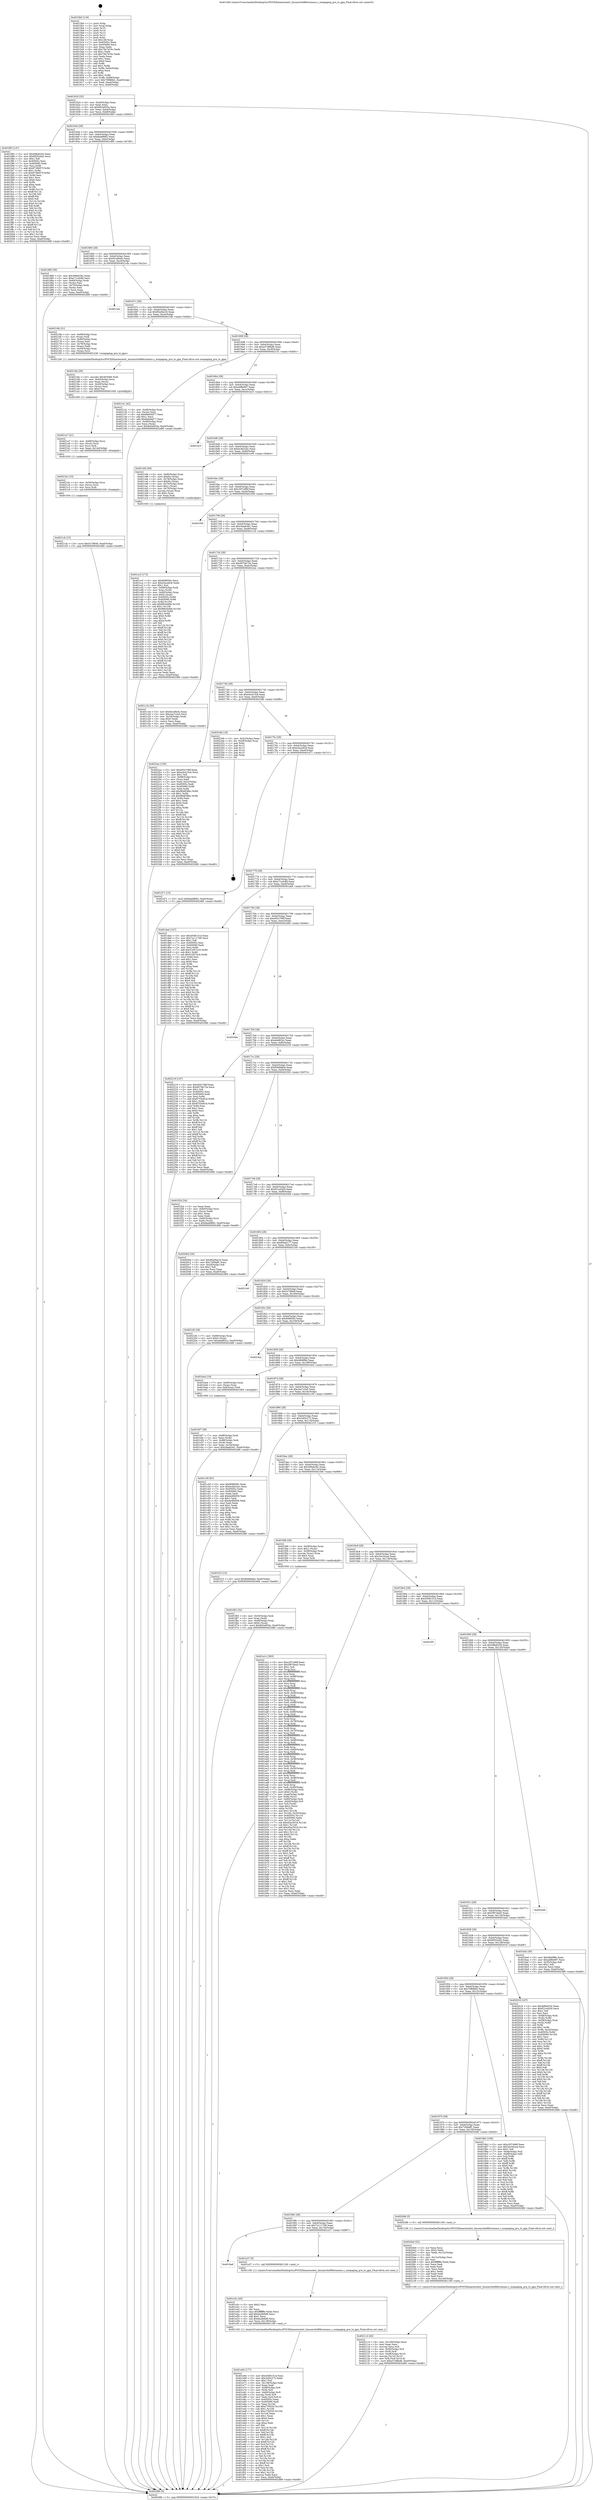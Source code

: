 digraph "0x4015b0" {
  label = "0x4015b0 (/mnt/c/Users/mathe/Desktop/tcc/POCII/binaries/extr_linuxarchx86kvmmmu.c_nonpaging_gva_to_gpa_Final-ollvm.out::main(0))"
  labelloc = "t"
  node[shape=record]

  Entry [label="",width=0.3,height=0.3,shape=circle,fillcolor=black,style=filled]
  "0x401624" [label="{
     0x401624 [32]\l
     | [instrs]\l
     &nbsp;&nbsp;0x401624 \<+6\>: mov -0xa0(%rbp),%eax\l
     &nbsp;&nbsp;0x40162a \<+2\>: mov %eax,%ecx\l
     &nbsp;&nbsp;0x40162c \<+6\>: sub $0x842e003a,%ecx\l
     &nbsp;&nbsp;0x401632 \<+6\>: mov %eax,-0xb4(%rbp)\l
     &nbsp;&nbsp;0x401638 \<+6\>: mov %ecx,-0xb8(%rbp)\l
     &nbsp;&nbsp;0x40163e \<+6\>: je 0000000000401f83 \<main+0x9d3\>\l
  }"]
  "0x401f83" [label="{
     0x401f83 [147]\l
     | [instrs]\l
     &nbsp;&nbsp;0x401f83 \<+5\>: mov $0x48fa6254,%eax\l
     &nbsp;&nbsp;0x401f88 \<+5\>: mov $0x6f202d42,%ecx\l
     &nbsp;&nbsp;0x401f8d \<+2\>: mov $0x1,%dl\l
     &nbsp;&nbsp;0x401f8f \<+7\>: mov 0x40505c,%esi\l
     &nbsp;&nbsp;0x401f96 \<+7\>: mov 0x405060,%edi\l
     &nbsp;&nbsp;0x401f9d \<+3\>: mov %esi,%r8d\l
     &nbsp;&nbsp;0x401fa0 \<+7\>: add $0x8738d57f,%r8d\l
     &nbsp;&nbsp;0x401fa7 \<+4\>: sub $0x1,%r8d\l
     &nbsp;&nbsp;0x401fab \<+7\>: sub $0x8738d57f,%r8d\l
     &nbsp;&nbsp;0x401fb2 \<+4\>: imul %r8d,%esi\l
     &nbsp;&nbsp;0x401fb6 \<+3\>: and $0x1,%esi\l
     &nbsp;&nbsp;0x401fb9 \<+3\>: cmp $0x0,%esi\l
     &nbsp;&nbsp;0x401fbc \<+4\>: sete %r9b\l
     &nbsp;&nbsp;0x401fc0 \<+3\>: cmp $0xa,%edi\l
     &nbsp;&nbsp;0x401fc3 \<+4\>: setl %r10b\l
     &nbsp;&nbsp;0x401fc7 \<+3\>: mov %r9b,%r11b\l
     &nbsp;&nbsp;0x401fca \<+4\>: xor $0xff,%r11b\l
     &nbsp;&nbsp;0x401fce \<+3\>: mov %r10b,%bl\l
     &nbsp;&nbsp;0x401fd1 \<+3\>: xor $0xff,%bl\l
     &nbsp;&nbsp;0x401fd4 \<+3\>: xor $0x0,%dl\l
     &nbsp;&nbsp;0x401fd7 \<+3\>: mov %r11b,%r14b\l
     &nbsp;&nbsp;0x401fda \<+4\>: and $0x0,%r14b\l
     &nbsp;&nbsp;0x401fde \<+3\>: and %dl,%r9b\l
     &nbsp;&nbsp;0x401fe1 \<+3\>: mov %bl,%r15b\l
     &nbsp;&nbsp;0x401fe4 \<+4\>: and $0x0,%r15b\l
     &nbsp;&nbsp;0x401fe8 \<+3\>: and %dl,%r10b\l
     &nbsp;&nbsp;0x401feb \<+3\>: or %r9b,%r14b\l
     &nbsp;&nbsp;0x401fee \<+3\>: or %r10b,%r15b\l
     &nbsp;&nbsp;0x401ff1 \<+3\>: xor %r15b,%r14b\l
     &nbsp;&nbsp;0x401ff4 \<+3\>: or %bl,%r11b\l
     &nbsp;&nbsp;0x401ff7 \<+4\>: xor $0xff,%r11b\l
     &nbsp;&nbsp;0x401ffb \<+3\>: or $0x0,%dl\l
     &nbsp;&nbsp;0x401ffe \<+3\>: and %dl,%r11b\l
     &nbsp;&nbsp;0x402001 \<+3\>: or %r11b,%r14b\l
     &nbsp;&nbsp;0x402004 \<+4\>: test $0x1,%r14b\l
     &nbsp;&nbsp;0x402008 \<+3\>: cmovne %ecx,%eax\l
     &nbsp;&nbsp;0x40200b \<+6\>: mov %eax,-0xa0(%rbp)\l
     &nbsp;&nbsp;0x402011 \<+5\>: jmp 0000000000402486 \<main+0xed6\>\l
  }"]
  "0x401644" [label="{
     0x401644 [28]\l
     | [instrs]\l
     &nbsp;&nbsp;0x401644 \<+5\>: jmp 0000000000401649 \<main+0x99\>\l
     &nbsp;&nbsp;0x401649 \<+6\>: mov -0xb4(%rbp),%eax\l
     &nbsp;&nbsp;0x40164f \<+5\>: sub $0x8aa6f682,%eax\l
     &nbsp;&nbsp;0x401654 \<+6\>: mov %eax,-0xbc(%rbp)\l
     &nbsp;&nbsp;0x40165a \<+6\>: je 0000000000401d80 \<main+0x7d0\>\l
  }"]
  Exit [label="",width=0.3,height=0.3,shape=circle,fillcolor=black,style=filled,peripheries=2]
  "0x401d80" [label="{
     0x401d80 [36]\l
     | [instrs]\l
     &nbsp;&nbsp;0x401d80 \<+5\>: mov $0x366eb26c,%eax\l
     &nbsp;&nbsp;0x401d85 \<+5\>: mov $0xe71cdc89,%ecx\l
     &nbsp;&nbsp;0x401d8a \<+4\>: mov -0x60(%rbp),%rdx\l
     &nbsp;&nbsp;0x401d8e \<+2\>: mov (%rdx),%esi\l
     &nbsp;&nbsp;0x401d90 \<+4\>: mov -0x70(%rbp),%rdx\l
     &nbsp;&nbsp;0x401d94 \<+2\>: cmp (%rdx),%esi\l
     &nbsp;&nbsp;0x401d96 \<+3\>: cmovl %ecx,%eax\l
     &nbsp;&nbsp;0x401d99 \<+6\>: mov %eax,-0xa0(%rbp)\l
     &nbsp;&nbsp;0x401d9f \<+5\>: jmp 0000000000402486 \<main+0xed6\>\l
  }"]
  "0x401660" [label="{
     0x401660 [28]\l
     | [instrs]\l
     &nbsp;&nbsp;0x401660 \<+5\>: jmp 0000000000401665 \<main+0xb5\>\l
     &nbsp;&nbsp;0x401665 \<+6\>: mov -0xb4(%rbp),%eax\l
     &nbsp;&nbsp;0x40166b \<+5\>: sub $0x92cd9c6c,%eax\l
     &nbsp;&nbsp;0x401670 \<+6\>: mov %eax,-0xc0(%rbp)\l
     &nbsp;&nbsp;0x401676 \<+6\>: je 00000000004021da \<main+0xc2a\>\l
  }"]
  "0x4021cb" [label="{
     0x4021cb [15]\l
     | [instrs]\l
     &nbsp;&nbsp;0x4021cb \<+10\>: movl $0x5c78848,-0xa0(%rbp)\l
     &nbsp;&nbsp;0x4021d5 \<+5\>: jmp 0000000000402486 \<main+0xed6\>\l
  }"]
  "0x4021da" [label="{
     0x4021da\l
  }", style=dashed]
  "0x40167c" [label="{
     0x40167c [28]\l
     | [instrs]\l
     &nbsp;&nbsp;0x40167c \<+5\>: jmp 0000000000401681 \<main+0xd1\>\l
     &nbsp;&nbsp;0x401681 \<+6\>: mov -0xb4(%rbp),%eax\l
     &nbsp;&nbsp;0x401687 \<+5\>: sub $0x95a5be16,%eax\l
     &nbsp;&nbsp;0x40168c \<+6\>: mov %eax,-0xc4(%rbp)\l
     &nbsp;&nbsp;0x401692 \<+6\>: je 000000000040216b \<main+0xbbb\>\l
  }"]
  "0x4021bc" [label="{
     0x4021bc [15]\l
     | [instrs]\l
     &nbsp;&nbsp;0x4021bc \<+4\>: mov -0x50(%rbp),%rcx\l
     &nbsp;&nbsp;0x4021c0 \<+3\>: mov (%rcx),%rcx\l
     &nbsp;&nbsp;0x4021c3 \<+3\>: mov %rcx,%rdi\l
     &nbsp;&nbsp;0x4021c6 \<+5\>: call 0000000000401030 \<free@plt\>\l
     | [calls]\l
     &nbsp;&nbsp;0x401030 \{1\} (unknown)\l
  }"]
  "0x40216b" [label="{
     0x40216b [31]\l
     | [instrs]\l
     &nbsp;&nbsp;0x40216b \<+4\>: mov -0x68(%rbp),%rax\l
     &nbsp;&nbsp;0x40216f \<+3\>: mov (%rax),%rdi\l
     &nbsp;&nbsp;0x402172 \<+4\>: mov -0x80(%rbp),%rax\l
     &nbsp;&nbsp;0x402176 \<+2\>: mov (%rax),%esi\l
     &nbsp;&nbsp;0x402178 \<+4\>: mov -0x78(%rbp),%rax\l
     &nbsp;&nbsp;0x40217c \<+2\>: mov (%rax),%edx\l
     &nbsp;&nbsp;0x40217e \<+4\>: mov -0x50(%rbp),%rax\l
     &nbsp;&nbsp;0x402182 \<+3\>: mov (%rax),%rcx\l
     &nbsp;&nbsp;0x402185 \<+5\>: call 0000000000401240 \<nonpaging_gva_to_gpa\>\l
     | [calls]\l
     &nbsp;&nbsp;0x401240 \{1\} (/mnt/c/Users/mathe/Desktop/tcc/POCII/binaries/extr_linuxarchx86kvmmmu.c_nonpaging_gva_to_gpa_Final-ollvm.out::nonpaging_gva_to_gpa)\l
  }"]
  "0x401698" [label="{
     0x401698 [28]\l
     | [instrs]\l
     &nbsp;&nbsp;0x401698 \<+5\>: jmp 000000000040169d \<main+0xed\>\l
     &nbsp;&nbsp;0x40169d \<+6\>: mov -0xb4(%rbp),%eax\l
     &nbsp;&nbsp;0x4016a3 \<+5\>: sub $0xa37d8bd6,%eax\l
     &nbsp;&nbsp;0x4016a8 \<+6\>: mov %eax,-0xc8(%rbp)\l
     &nbsp;&nbsp;0x4016ae \<+6\>: je 0000000000402141 \<main+0xb91\>\l
  }"]
  "0x4021a7" [label="{
     0x4021a7 [21]\l
     | [instrs]\l
     &nbsp;&nbsp;0x4021a7 \<+4\>: mov -0x68(%rbp),%rcx\l
     &nbsp;&nbsp;0x4021ab \<+3\>: mov (%rcx),%rcx\l
     &nbsp;&nbsp;0x4021ae \<+3\>: mov %rcx,%rdi\l
     &nbsp;&nbsp;0x4021b1 \<+6\>: mov %eax,-0x144(%rbp)\l
     &nbsp;&nbsp;0x4021b7 \<+5\>: call 0000000000401030 \<free@plt\>\l
     | [calls]\l
     &nbsp;&nbsp;0x401030 \{1\} (unknown)\l
  }"]
  "0x402141" [label="{
     0x402141 [42]\l
     | [instrs]\l
     &nbsp;&nbsp;0x402141 \<+4\>: mov -0x48(%rbp),%rax\l
     &nbsp;&nbsp;0x402145 \<+2\>: mov (%rax),%ecx\l
     &nbsp;&nbsp;0x402147 \<+6\>: sub $0x8eb0dd77,%ecx\l
     &nbsp;&nbsp;0x40214d \<+3\>: add $0x1,%ecx\l
     &nbsp;&nbsp;0x402150 \<+6\>: add $0x8eb0dd77,%ecx\l
     &nbsp;&nbsp;0x402156 \<+4\>: mov -0x48(%rbp),%rax\l
     &nbsp;&nbsp;0x40215a \<+2\>: mov %ecx,(%rax)\l
     &nbsp;&nbsp;0x40215c \<+10\>: movl $0x842e003a,-0xa0(%rbp)\l
     &nbsp;&nbsp;0x402166 \<+5\>: jmp 0000000000402486 \<main+0xed6\>\l
  }"]
  "0x4016b4" [label="{
     0x4016b4 [28]\l
     | [instrs]\l
     &nbsp;&nbsp;0x4016b4 \<+5\>: jmp 00000000004016b9 \<main+0x109\>\l
     &nbsp;&nbsp;0x4016b9 \<+6\>: mov -0xb4(%rbp),%eax\l
     &nbsp;&nbsp;0x4016bf \<+5\>: sub $0xa4f8e697,%eax\l
     &nbsp;&nbsp;0x4016c4 \<+6\>: mov %eax,-0xcc(%rbp)\l
     &nbsp;&nbsp;0x4016ca \<+6\>: je 0000000000401bc3 \<main+0x613\>\l
  }"]
  "0x40218a" [label="{
     0x40218a [29]\l
     | [instrs]\l
     &nbsp;&nbsp;0x40218a \<+10\>: movabs $0x4030b6,%rdi\l
     &nbsp;&nbsp;0x402194 \<+4\>: mov -0x40(%rbp),%rcx\l
     &nbsp;&nbsp;0x402198 \<+2\>: mov %eax,(%rcx)\l
     &nbsp;&nbsp;0x40219a \<+4\>: mov -0x40(%rbp),%rcx\l
     &nbsp;&nbsp;0x40219e \<+2\>: mov (%rcx),%esi\l
     &nbsp;&nbsp;0x4021a0 \<+2\>: mov $0x0,%al\l
     &nbsp;&nbsp;0x4021a2 \<+5\>: call 0000000000401040 \<printf@plt\>\l
     | [calls]\l
     &nbsp;&nbsp;0x401040 \{1\} (unknown)\l
  }"]
  "0x401bc3" [label="{
     0x401bc3\l
  }", style=dashed]
  "0x4016d0" [label="{
     0x4016d0 [28]\l
     | [instrs]\l
     &nbsp;&nbsp;0x4016d0 \<+5\>: jmp 00000000004016d5 \<main+0x125\>\l
     &nbsp;&nbsp;0x4016d5 \<+6\>: mov -0xb4(%rbp),%eax\l
     &nbsp;&nbsp;0x4016db \<+5\>: sub $0xbc4b32ec,%eax\l
     &nbsp;&nbsp;0x4016e0 \<+6\>: mov %eax,-0xd0(%rbp)\l
     &nbsp;&nbsp;0x4016e6 \<+6\>: je 0000000000401c94 \<main+0x6e4\>\l
  }"]
  "0x402114" [label="{
     0x402114 [45]\l
     | [instrs]\l
     &nbsp;&nbsp;0x402114 \<+6\>: mov -0x140(%rbp),%ecx\l
     &nbsp;&nbsp;0x40211a \<+3\>: imul %eax,%ecx\l
     &nbsp;&nbsp;0x40211d \<+3\>: movslq %ecx,%r8\l
     &nbsp;&nbsp;0x402120 \<+4\>: mov -0x50(%rbp),%r9\l
     &nbsp;&nbsp;0x402124 \<+3\>: mov (%r9),%r9\l
     &nbsp;&nbsp;0x402127 \<+4\>: mov -0x48(%rbp),%r10\l
     &nbsp;&nbsp;0x40212b \<+3\>: movslq (%r10),%r10\l
     &nbsp;&nbsp;0x40212e \<+4\>: mov %r8,(%r9,%r10,8)\l
     &nbsp;&nbsp;0x402132 \<+10\>: movl $0xa37d8bd6,-0xa0(%rbp)\l
     &nbsp;&nbsp;0x40213c \<+5\>: jmp 0000000000402486 \<main+0xed6\>\l
  }"]
  "0x401c94" [label="{
     0x401c94 [49]\l
     | [instrs]\l
     &nbsp;&nbsp;0x401c94 \<+4\>: mov -0x80(%rbp),%rax\l
     &nbsp;&nbsp;0x401c98 \<+6\>: movl $0x64,(%rax)\l
     &nbsp;&nbsp;0x401c9e \<+4\>: mov -0x78(%rbp),%rax\l
     &nbsp;&nbsp;0x401ca2 \<+6\>: movl $0x64,(%rax)\l
     &nbsp;&nbsp;0x401ca8 \<+4\>: mov -0x70(%rbp),%rax\l
     &nbsp;&nbsp;0x401cac \<+6\>: movl $0x1,(%rax)\l
     &nbsp;&nbsp;0x401cb2 \<+4\>: mov -0x70(%rbp),%rax\l
     &nbsp;&nbsp;0x401cb6 \<+3\>: movslq (%rax),%rax\l
     &nbsp;&nbsp;0x401cb9 \<+4\>: shl $0x2,%rax\l
     &nbsp;&nbsp;0x401cbd \<+3\>: mov %rax,%rdi\l
     &nbsp;&nbsp;0x401cc0 \<+5\>: call 0000000000401050 \<malloc@plt\>\l
     | [calls]\l
     &nbsp;&nbsp;0x401050 \{1\} (unknown)\l
  }"]
  "0x4016ec" [label="{
     0x4016ec [28]\l
     | [instrs]\l
     &nbsp;&nbsp;0x4016ec \<+5\>: jmp 00000000004016f1 \<main+0x141\>\l
     &nbsp;&nbsp;0x4016f1 \<+6\>: mov -0xb4(%rbp),%eax\l
     &nbsp;&nbsp;0x4016f7 \<+5\>: sub $0xc507a96f,%eax\l
     &nbsp;&nbsp;0x4016fc \<+6\>: mov %eax,-0xd4(%rbp)\l
     &nbsp;&nbsp;0x401702 \<+6\>: je 000000000040235d \<main+0xdad\>\l
  }"]
  "0x4020e0" [label="{
     0x4020e0 [52]\l
     | [instrs]\l
     &nbsp;&nbsp;0x4020e0 \<+2\>: xor %ecx,%ecx\l
     &nbsp;&nbsp;0x4020e2 \<+5\>: mov $0x2,%edx\l
     &nbsp;&nbsp;0x4020e7 \<+6\>: mov %edx,-0x13c(%rbp)\l
     &nbsp;&nbsp;0x4020ed \<+1\>: cltd\l
     &nbsp;&nbsp;0x4020ee \<+6\>: mov -0x13c(%rbp),%esi\l
     &nbsp;&nbsp;0x4020f4 \<+2\>: idiv %esi\l
     &nbsp;&nbsp;0x4020f6 \<+6\>: imul $0xfffffffe,%edx,%edx\l
     &nbsp;&nbsp;0x4020fc \<+2\>: mov %ecx,%edi\l
     &nbsp;&nbsp;0x4020fe \<+2\>: sub %edx,%edi\l
     &nbsp;&nbsp;0x402100 \<+2\>: mov %ecx,%edx\l
     &nbsp;&nbsp;0x402102 \<+3\>: sub $0x1,%edx\l
     &nbsp;&nbsp;0x402105 \<+2\>: add %edx,%edi\l
     &nbsp;&nbsp;0x402107 \<+2\>: sub %edi,%ecx\l
     &nbsp;&nbsp;0x402109 \<+6\>: mov %ecx,-0x140(%rbp)\l
     &nbsp;&nbsp;0x40210f \<+5\>: call 0000000000401160 \<next_i\>\l
     | [calls]\l
     &nbsp;&nbsp;0x401160 \{1\} (/mnt/c/Users/mathe/Desktop/tcc/POCII/binaries/extr_linuxarchx86kvmmmu.c_nonpaging_gva_to_gpa_Final-ollvm.out::next_i)\l
  }"]
  "0x40235d" [label="{
     0x40235d\l
  }", style=dashed]
  "0x401708" [label="{
     0x401708 [28]\l
     | [instrs]\l
     &nbsp;&nbsp;0x401708 \<+5\>: jmp 000000000040170d \<main+0x15d\>\l
     &nbsp;&nbsp;0x40170d \<+6\>: mov -0xb4(%rbp),%eax\l
     &nbsp;&nbsp;0x401713 \<+5\>: sub $0xc9aab3d1,%eax\l
     &nbsp;&nbsp;0x401718 \<+6\>: mov %eax,-0xd8(%rbp)\l
     &nbsp;&nbsp;0x40171e \<+6\>: je 0000000000401c1b \<main+0x66b\>\l
  }"]
  "0x401f63" [label="{
     0x401f63 [32]\l
     | [instrs]\l
     &nbsp;&nbsp;0x401f63 \<+4\>: mov -0x50(%rbp),%rdi\l
     &nbsp;&nbsp;0x401f67 \<+3\>: mov %rax,(%rdi)\l
     &nbsp;&nbsp;0x401f6a \<+4\>: mov -0x48(%rbp),%rax\l
     &nbsp;&nbsp;0x401f6e \<+6\>: movl $0x0,(%rax)\l
     &nbsp;&nbsp;0x401f74 \<+10\>: movl $0x842e003a,-0xa0(%rbp)\l
     &nbsp;&nbsp;0x401f7e \<+5\>: jmp 0000000000402486 \<main+0xed6\>\l
  }"]
  "0x401c1b" [label="{
     0x401c1b [30]\l
     | [instrs]\l
     &nbsp;&nbsp;0x401c1b \<+5\>: mov $0x92cd9c6c,%eax\l
     &nbsp;&nbsp;0x401c20 \<+5\>: mov $0x2aa7c2a5,%ecx\l
     &nbsp;&nbsp;0x401c25 \<+3\>: mov -0x34(%rbp),%edx\l
     &nbsp;&nbsp;0x401c28 \<+3\>: cmp $0x0,%edx\l
     &nbsp;&nbsp;0x401c2b \<+3\>: cmove %ecx,%eax\l
     &nbsp;&nbsp;0x401c2e \<+6\>: mov %eax,-0xa0(%rbp)\l
     &nbsp;&nbsp;0x401c34 \<+5\>: jmp 0000000000402486 \<main+0xed6\>\l
  }"]
  "0x401724" [label="{
     0x401724 [28]\l
     | [instrs]\l
     &nbsp;&nbsp;0x401724 \<+5\>: jmp 0000000000401729 \<main+0x179\>\l
     &nbsp;&nbsp;0x401729 \<+6\>: mov -0xb4(%rbp),%eax\l
     &nbsp;&nbsp;0x40172f \<+5\>: sub $0xd07bb72a,%eax\l
     &nbsp;&nbsp;0x401734 \<+6\>: mov %eax,-0xdc(%rbp)\l
     &nbsp;&nbsp;0x40173a \<+6\>: je 00000000004022ac \<main+0xcfc\>\l
  }"]
  "0x401e64" [label="{
     0x401e64 [177]\l
     | [instrs]\l
     &nbsp;&nbsp;0x401e64 \<+5\>: mov $0x4508151d,%ecx\l
     &nbsp;&nbsp;0x401e69 \<+5\>: mov $0x2af3c272,%edx\l
     &nbsp;&nbsp;0x401e6e \<+3\>: mov $0x1,%sil\l
     &nbsp;&nbsp;0x401e71 \<+6\>: mov -0x138(%rbp),%edi\l
     &nbsp;&nbsp;0x401e77 \<+3\>: imul %eax,%edi\l
     &nbsp;&nbsp;0x401e7a \<+4\>: mov -0x68(%rbp),%r8\l
     &nbsp;&nbsp;0x401e7e \<+3\>: mov (%r8),%r8\l
     &nbsp;&nbsp;0x401e81 \<+4\>: mov -0x60(%rbp),%r9\l
     &nbsp;&nbsp;0x401e85 \<+3\>: movslq (%r9),%r9\l
     &nbsp;&nbsp;0x401e88 \<+4\>: mov %edi,(%r8,%r9,4)\l
     &nbsp;&nbsp;0x401e8c \<+7\>: mov 0x40505c,%eax\l
     &nbsp;&nbsp;0x401e93 \<+7\>: mov 0x405060,%edi\l
     &nbsp;&nbsp;0x401e9a \<+3\>: mov %eax,%r10d\l
     &nbsp;&nbsp;0x401e9d \<+7\>: add $0xc759320,%r10d\l
     &nbsp;&nbsp;0x401ea4 \<+4\>: sub $0x1,%r10d\l
     &nbsp;&nbsp;0x401ea8 \<+7\>: sub $0xc759320,%r10d\l
     &nbsp;&nbsp;0x401eaf \<+4\>: imul %r10d,%eax\l
     &nbsp;&nbsp;0x401eb3 \<+3\>: and $0x1,%eax\l
     &nbsp;&nbsp;0x401eb6 \<+3\>: cmp $0x0,%eax\l
     &nbsp;&nbsp;0x401eb9 \<+4\>: sete %r11b\l
     &nbsp;&nbsp;0x401ebd \<+3\>: cmp $0xa,%edi\l
     &nbsp;&nbsp;0x401ec0 \<+3\>: setl %bl\l
     &nbsp;&nbsp;0x401ec3 \<+3\>: mov %r11b,%r14b\l
     &nbsp;&nbsp;0x401ec6 \<+4\>: xor $0xff,%r14b\l
     &nbsp;&nbsp;0x401eca \<+3\>: mov %bl,%r15b\l
     &nbsp;&nbsp;0x401ecd \<+4\>: xor $0xff,%r15b\l
     &nbsp;&nbsp;0x401ed1 \<+4\>: xor $0x1,%sil\l
     &nbsp;&nbsp;0x401ed5 \<+3\>: mov %r14b,%r12b\l
     &nbsp;&nbsp;0x401ed8 \<+4\>: and $0xff,%r12b\l
     &nbsp;&nbsp;0x401edc \<+3\>: and %sil,%r11b\l
     &nbsp;&nbsp;0x401edf \<+3\>: mov %r15b,%r13b\l
     &nbsp;&nbsp;0x401ee2 \<+4\>: and $0xff,%r13b\l
     &nbsp;&nbsp;0x401ee6 \<+3\>: and %sil,%bl\l
     &nbsp;&nbsp;0x401ee9 \<+3\>: or %r11b,%r12b\l
     &nbsp;&nbsp;0x401eec \<+3\>: or %bl,%r13b\l
     &nbsp;&nbsp;0x401eef \<+3\>: xor %r13b,%r12b\l
     &nbsp;&nbsp;0x401ef2 \<+3\>: or %r15b,%r14b\l
     &nbsp;&nbsp;0x401ef5 \<+4\>: xor $0xff,%r14b\l
     &nbsp;&nbsp;0x401ef9 \<+4\>: or $0x1,%sil\l
     &nbsp;&nbsp;0x401efd \<+3\>: and %sil,%r14b\l
     &nbsp;&nbsp;0x401f00 \<+3\>: or %r14b,%r12b\l
     &nbsp;&nbsp;0x401f03 \<+4\>: test $0x1,%r12b\l
     &nbsp;&nbsp;0x401f07 \<+3\>: cmovne %edx,%ecx\l
     &nbsp;&nbsp;0x401f0a \<+6\>: mov %ecx,-0xa0(%rbp)\l
     &nbsp;&nbsp;0x401f10 \<+5\>: jmp 0000000000402486 \<main+0xed6\>\l
  }"]
  "0x4022ac" [label="{
     0x4022ac [159]\l
     | [instrs]\l
     &nbsp;&nbsp;0x4022ac \<+5\>: mov $0xe93c796f,%eax\l
     &nbsp;&nbsp;0x4022b1 \<+5\>: mov $0xe4cd15cb,%ecx\l
     &nbsp;&nbsp;0x4022b6 \<+2\>: mov $0x1,%dl\l
     &nbsp;&nbsp;0x4022b8 \<+7\>: mov -0x98(%rbp),%rsi\l
     &nbsp;&nbsp;0x4022bf \<+2\>: mov (%rsi),%edi\l
     &nbsp;&nbsp;0x4022c1 \<+3\>: mov %edi,-0x2c(%rbp)\l
     &nbsp;&nbsp;0x4022c4 \<+7\>: mov 0x40505c,%edi\l
     &nbsp;&nbsp;0x4022cb \<+8\>: mov 0x405060,%r8d\l
     &nbsp;&nbsp;0x4022d3 \<+3\>: mov %edi,%r9d\l
     &nbsp;&nbsp;0x4022d6 \<+7\>: add $0x984838bc,%r9d\l
     &nbsp;&nbsp;0x4022dd \<+4\>: sub $0x1,%r9d\l
     &nbsp;&nbsp;0x4022e1 \<+7\>: sub $0x984838bc,%r9d\l
     &nbsp;&nbsp;0x4022e8 \<+4\>: imul %r9d,%edi\l
     &nbsp;&nbsp;0x4022ec \<+3\>: and $0x1,%edi\l
     &nbsp;&nbsp;0x4022ef \<+3\>: cmp $0x0,%edi\l
     &nbsp;&nbsp;0x4022f2 \<+4\>: sete %r10b\l
     &nbsp;&nbsp;0x4022f6 \<+4\>: cmp $0xa,%r8d\l
     &nbsp;&nbsp;0x4022fa \<+4\>: setl %r11b\l
     &nbsp;&nbsp;0x4022fe \<+3\>: mov %r10b,%bl\l
     &nbsp;&nbsp;0x402301 \<+3\>: xor $0xff,%bl\l
     &nbsp;&nbsp;0x402304 \<+3\>: mov %r11b,%r14b\l
     &nbsp;&nbsp;0x402307 \<+4\>: xor $0xff,%r14b\l
     &nbsp;&nbsp;0x40230b \<+3\>: xor $0x0,%dl\l
     &nbsp;&nbsp;0x40230e \<+3\>: mov %bl,%r15b\l
     &nbsp;&nbsp;0x402311 \<+4\>: and $0x0,%r15b\l
     &nbsp;&nbsp;0x402315 \<+3\>: and %dl,%r10b\l
     &nbsp;&nbsp;0x402318 \<+3\>: mov %r14b,%r12b\l
     &nbsp;&nbsp;0x40231b \<+4\>: and $0x0,%r12b\l
     &nbsp;&nbsp;0x40231f \<+3\>: and %dl,%r11b\l
     &nbsp;&nbsp;0x402322 \<+3\>: or %r10b,%r15b\l
     &nbsp;&nbsp;0x402325 \<+3\>: or %r11b,%r12b\l
     &nbsp;&nbsp;0x402328 \<+3\>: xor %r12b,%r15b\l
     &nbsp;&nbsp;0x40232b \<+3\>: or %r14b,%bl\l
     &nbsp;&nbsp;0x40232e \<+3\>: xor $0xff,%bl\l
     &nbsp;&nbsp;0x402331 \<+3\>: or $0x0,%dl\l
     &nbsp;&nbsp;0x402334 \<+2\>: and %dl,%bl\l
     &nbsp;&nbsp;0x402336 \<+3\>: or %bl,%r15b\l
     &nbsp;&nbsp;0x402339 \<+4\>: test $0x1,%r15b\l
     &nbsp;&nbsp;0x40233d \<+3\>: cmovne %ecx,%eax\l
     &nbsp;&nbsp;0x402340 \<+6\>: mov %eax,-0xa0(%rbp)\l
     &nbsp;&nbsp;0x402346 \<+5\>: jmp 0000000000402486 \<main+0xed6\>\l
  }"]
  "0x401740" [label="{
     0x401740 [28]\l
     | [instrs]\l
     &nbsp;&nbsp;0x401740 \<+5\>: jmp 0000000000401745 \<main+0x195\>\l
     &nbsp;&nbsp;0x401745 \<+6\>: mov -0xb4(%rbp),%eax\l
     &nbsp;&nbsp;0x40174b \<+5\>: sub $0xe4cd15cb,%eax\l
     &nbsp;&nbsp;0x401750 \<+6\>: mov %eax,-0xe0(%rbp)\l
     &nbsp;&nbsp;0x401756 \<+6\>: je 000000000040234b \<main+0xd9b\>\l
  }"]
  "0x401e3c" [label="{
     0x401e3c [40]\l
     | [instrs]\l
     &nbsp;&nbsp;0x401e3c \<+5\>: mov $0x2,%ecx\l
     &nbsp;&nbsp;0x401e41 \<+1\>: cltd\l
     &nbsp;&nbsp;0x401e42 \<+2\>: idiv %ecx\l
     &nbsp;&nbsp;0x401e44 \<+6\>: imul $0xfffffffe,%edx,%ecx\l
     &nbsp;&nbsp;0x401e4a \<+6\>: add $0xba2fe6d9,%ecx\l
     &nbsp;&nbsp;0x401e50 \<+3\>: add $0x1,%ecx\l
     &nbsp;&nbsp;0x401e53 \<+6\>: sub $0xba2fe6d9,%ecx\l
     &nbsp;&nbsp;0x401e59 \<+6\>: mov %ecx,-0x138(%rbp)\l
     &nbsp;&nbsp;0x401e5f \<+5\>: call 0000000000401160 \<next_i\>\l
     | [calls]\l
     &nbsp;&nbsp;0x401160 \{1\} (/mnt/c/Users/mathe/Desktop/tcc/POCII/binaries/extr_linuxarchx86kvmmmu.c_nonpaging_gva_to_gpa_Final-ollvm.out::next_i)\l
  }"]
  "0x40234b" [label="{
     0x40234b [18]\l
     | [instrs]\l
     &nbsp;&nbsp;0x40234b \<+3\>: mov -0x2c(%rbp),%eax\l
     &nbsp;&nbsp;0x40234e \<+4\>: lea -0x28(%rbp),%rsp\l
     &nbsp;&nbsp;0x402352 \<+1\>: pop %rbx\l
     &nbsp;&nbsp;0x402353 \<+2\>: pop %r12\l
     &nbsp;&nbsp;0x402355 \<+2\>: pop %r13\l
     &nbsp;&nbsp;0x402357 \<+2\>: pop %r14\l
     &nbsp;&nbsp;0x402359 \<+2\>: pop %r15\l
     &nbsp;&nbsp;0x40235b \<+1\>: pop %rbp\l
     &nbsp;&nbsp;0x40235c \<+1\>: ret\l
  }"]
  "0x40175c" [label="{
     0x40175c [28]\l
     | [instrs]\l
     &nbsp;&nbsp;0x40175c \<+5\>: jmp 0000000000401761 \<main+0x1b1\>\l
     &nbsp;&nbsp;0x401761 \<+6\>: mov -0xb4(%rbp),%eax\l
     &nbsp;&nbsp;0x401767 \<+5\>: sub $0xe5ace6c8,%eax\l
     &nbsp;&nbsp;0x40176c \<+6\>: mov %eax,-0xe4(%rbp)\l
     &nbsp;&nbsp;0x401772 \<+6\>: je 0000000000401d71 \<main+0x7c1\>\l
  }"]
  "0x4019a8" [label="{
     0x4019a8\l
  }", style=dashed]
  "0x401d71" [label="{
     0x401d71 [15]\l
     | [instrs]\l
     &nbsp;&nbsp;0x401d71 \<+10\>: movl $0x8aa6f682,-0xa0(%rbp)\l
     &nbsp;&nbsp;0x401d7b \<+5\>: jmp 0000000000402486 \<main+0xed6\>\l
  }"]
  "0x401778" [label="{
     0x401778 [28]\l
     | [instrs]\l
     &nbsp;&nbsp;0x401778 \<+5\>: jmp 000000000040177d \<main+0x1cd\>\l
     &nbsp;&nbsp;0x40177d \<+6\>: mov -0xb4(%rbp),%eax\l
     &nbsp;&nbsp;0x401783 \<+5\>: sub $0xe71cdc89,%eax\l
     &nbsp;&nbsp;0x401788 \<+6\>: mov %eax,-0xe8(%rbp)\l
     &nbsp;&nbsp;0x40178e \<+6\>: je 0000000000401da4 \<main+0x7f4\>\l
  }"]
  "0x401e37" [label="{
     0x401e37 [5]\l
     | [instrs]\l
     &nbsp;&nbsp;0x401e37 \<+5\>: call 0000000000401160 \<next_i\>\l
     | [calls]\l
     &nbsp;&nbsp;0x401160 \{1\} (/mnt/c/Users/mathe/Desktop/tcc/POCII/binaries/extr_linuxarchx86kvmmmu.c_nonpaging_gva_to_gpa_Final-ollvm.out::next_i)\l
  }"]
  "0x401da4" [label="{
     0x401da4 [147]\l
     | [instrs]\l
     &nbsp;&nbsp;0x401da4 \<+5\>: mov $0x4508151d,%eax\l
     &nbsp;&nbsp;0x401da9 \<+5\>: mov $0x7a1117d9,%ecx\l
     &nbsp;&nbsp;0x401dae \<+2\>: mov $0x1,%dl\l
     &nbsp;&nbsp;0x401db0 \<+7\>: mov 0x40505c,%esi\l
     &nbsp;&nbsp;0x401db7 \<+7\>: mov 0x405060,%edi\l
     &nbsp;&nbsp;0x401dbe \<+3\>: mov %esi,%r8d\l
     &nbsp;&nbsp;0x401dc1 \<+7\>: add $0x51657a16,%r8d\l
     &nbsp;&nbsp;0x401dc8 \<+4\>: sub $0x1,%r8d\l
     &nbsp;&nbsp;0x401dcc \<+7\>: sub $0x51657a16,%r8d\l
     &nbsp;&nbsp;0x401dd3 \<+4\>: imul %r8d,%esi\l
     &nbsp;&nbsp;0x401dd7 \<+3\>: and $0x1,%esi\l
     &nbsp;&nbsp;0x401dda \<+3\>: cmp $0x0,%esi\l
     &nbsp;&nbsp;0x401ddd \<+4\>: sete %r9b\l
     &nbsp;&nbsp;0x401de1 \<+3\>: cmp $0xa,%edi\l
     &nbsp;&nbsp;0x401de4 \<+4\>: setl %r10b\l
     &nbsp;&nbsp;0x401de8 \<+3\>: mov %r9b,%r11b\l
     &nbsp;&nbsp;0x401deb \<+4\>: xor $0xff,%r11b\l
     &nbsp;&nbsp;0x401def \<+3\>: mov %r10b,%bl\l
     &nbsp;&nbsp;0x401df2 \<+3\>: xor $0xff,%bl\l
     &nbsp;&nbsp;0x401df5 \<+3\>: xor $0x0,%dl\l
     &nbsp;&nbsp;0x401df8 \<+3\>: mov %r11b,%r14b\l
     &nbsp;&nbsp;0x401dfb \<+4\>: and $0x0,%r14b\l
     &nbsp;&nbsp;0x401dff \<+3\>: and %dl,%r9b\l
     &nbsp;&nbsp;0x401e02 \<+3\>: mov %bl,%r15b\l
     &nbsp;&nbsp;0x401e05 \<+4\>: and $0x0,%r15b\l
     &nbsp;&nbsp;0x401e09 \<+3\>: and %dl,%r10b\l
     &nbsp;&nbsp;0x401e0c \<+3\>: or %r9b,%r14b\l
     &nbsp;&nbsp;0x401e0f \<+3\>: or %r10b,%r15b\l
     &nbsp;&nbsp;0x401e12 \<+3\>: xor %r15b,%r14b\l
     &nbsp;&nbsp;0x401e15 \<+3\>: or %bl,%r11b\l
     &nbsp;&nbsp;0x401e18 \<+4\>: xor $0xff,%r11b\l
     &nbsp;&nbsp;0x401e1c \<+3\>: or $0x0,%dl\l
     &nbsp;&nbsp;0x401e1f \<+3\>: and %dl,%r11b\l
     &nbsp;&nbsp;0x401e22 \<+3\>: or %r11b,%r14b\l
     &nbsp;&nbsp;0x401e25 \<+4\>: test $0x1,%r14b\l
     &nbsp;&nbsp;0x401e29 \<+3\>: cmovne %ecx,%eax\l
     &nbsp;&nbsp;0x401e2c \<+6\>: mov %eax,-0xa0(%rbp)\l
     &nbsp;&nbsp;0x401e32 \<+5\>: jmp 0000000000402486 \<main+0xed6\>\l
  }"]
  "0x401794" [label="{
     0x401794 [28]\l
     | [instrs]\l
     &nbsp;&nbsp;0x401794 \<+5\>: jmp 0000000000401799 \<main+0x1e9\>\l
     &nbsp;&nbsp;0x401799 \<+6\>: mov -0xb4(%rbp),%eax\l
     &nbsp;&nbsp;0x40179f \<+5\>: sub $0xe93c796f,%eax\l
     &nbsp;&nbsp;0x4017a4 \<+6\>: mov %eax,-0xec(%rbp)\l
     &nbsp;&nbsp;0x4017aa \<+6\>: je 000000000040246e \<main+0xebe\>\l
  }"]
  "0x40198c" [label="{
     0x40198c [28]\l
     | [instrs]\l
     &nbsp;&nbsp;0x40198c \<+5\>: jmp 0000000000401991 \<main+0x3e1\>\l
     &nbsp;&nbsp;0x401991 \<+6\>: mov -0xb4(%rbp),%eax\l
     &nbsp;&nbsp;0x401997 \<+5\>: sub $0x7a1117d9,%eax\l
     &nbsp;&nbsp;0x40199c \<+6\>: mov %eax,-0x134(%rbp)\l
     &nbsp;&nbsp;0x4019a2 \<+6\>: je 0000000000401e37 \<main+0x887\>\l
  }"]
  "0x40246e" [label="{
     0x40246e\l
  }", style=dashed]
  "0x4017b0" [label="{
     0x4017b0 [28]\l
     | [instrs]\l
     &nbsp;&nbsp;0x4017b0 \<+5\>: jmp 00000000004017b5 \<main+0x205\>\l
     &nbsp;&nbsp;0x4017b5 \<+6\>: mov -0xb4(%rbp),%eax\l
     &nbsp;&nbsp;0x4017bb \<+5\>: sub $0xefa983cc,%eax\l
     &nbsp;&nbsp;0x4017c0 \<+6\>: mov %eax,-0xf0(%rbp)\l
     &nbsp;&nbsp;0x4017c6 \<+6\>: je 0000000000402219 \<main+0xc69\>\l
  }"]
  "0x4020db" [label="{
     0x4020db [5]\l
     | [instrs]\l
     &nbsp;&nbsp;0x4020db \<+5\>: call 0000000000401160 \<next_i\>\l
     | [calls]\l
     &nbsp;&nbsp;0x401160 \{1\} (/mnt/c/Users/mathe/Desktop/tcc/POCII/binaries/extr_linuxarchx86kvmmmu.c_nonpaging_gva_to_gpa_Final-ollvm.out::next_i)\l
  }"]
  "0x402219" [label="{
     0x402219 [147]\l
     | [instrs]\l
     &nbsp;&nbsp;0x402219 \<+5\>: mov $0xe93c796f,%eax\l
     &nbsp;&nbsp;0x40221e \<+5\>: mov $0xd07bb72a,%ecx\l
     &nbsp;&nbsp;0x402223 \<+2\>: mov $0x1,%dl\l
     &nbsp;&nbsp;0x402225 \<+7\>: mov 0x40505c,%esi\l
     &nbsp;&nbsp;0x40222c \<+7\>: mov 0x405060,%edi\l
     &nbsp;&nbsp;0x402233 \<+3\>: mov %esi,%r8d\l
     &nbsp;&nbsp;0x402236 \<+7\>: add $0x8755e818,%r8d\l
     &nbsp;&nbsp;0x40223d \<+4\>: sub $0x1,%r8d\l
     &nbsp;&nbsp;0x402241 \<+7\>: sub $0x8755e818,%r8d\l
     &nbsp;&nbsp;0x402248 \<+4\>: imul %r8d,%esi\l
     &nbsp;&nbsp;0x40224c \<+3\>: and $0x1,%esi\l
     &nbsp;&nbsp;0x40224f \<+3\>: cmp $0x0,%esi\l
     &nbsp;&nbsp;0x402252 \<+4\>: sete %r9b\l
     &nbsp;&nbsp;0x402256 \<+3\>: cmp $0xa,%edi\l
     &nbsp;&nbsp;0x402259 \<+4\>: setl %r10b\l
     &nbsp;&nbsp;0x40225d \<+3\>: mov %r9b,%r11b\l
     &nbsp;&nbsp;0x402260 \<+4\>: xor $0xff,%r11b\l
     &nbsp;&nbsp;0x402264 \<+3\>: mov %r10b,%bl\l
     &nbsp;&nbsp;0x402267 \<+3\>: xor $0xff,%bl\l
     &nbsp;&nbsp;0x40226a \<+3\>: xor $0x1,%dl\l
     &nbsp;&nbsp;0x40226d \<+3\>: mov %r11b,%r14b\l
     &nbsp;&nbsp;0x402270 \<+4\>: and $0xff,%r14b\l
     &nbsp;&nbsp;0x402274 \<+3\>: and %dl,%r9b\l
     &nbsp;&nbsp;0x402277 \<+3\>: mov %bl,%r15b\l
     &nbsp;&nbsp;0x40227a \<+4\>: and $0xff,%r15b\l
     &nbsp;&nbsp;0x40227e \<+3\>: and %dl,%r10b\l
     &nbsp;&nbsp;0x402281 \<+3\>: or %r9b,%r14b\l
     &nbsp;&nbsp;0x402284 \<+3\>: or %r10b,%r15b\l
     &nbsp;&nbsp;0x402287 \<+3\>: xor %r15b,%r14b\l
     &nbsp;&nbsp;0x40228a \<+3\>: or %bl,%r11b\l
     &nbsp;&nbsp;0x40228d \<+4\>: xor $0xff,%r11b\l
     &nbsp;&nbsp;0x402291 \<+3\>: or $0x1,%dl\l
     &nbsp;&nbsp;0x402294 \<+3\>: and %dl,%r11b\l
     &nbsp;&nbsp;0x402297 \<+3\>: or %r11b,%r14b\l
     &nbsp;&nbsp;0x40229a \<+4\>: test $0x1,%r14b\l
     &nbsp;&nbsp;0x40229e \<+3\>: cmovne %ecx,%eax\l
     &nbsp;&nbsp;0x4022a1 \<+6\>: mov %eax,-0xa0(%rbp)\l
     &nbsp;&nbsp;0x4022a7 \<+5\>: jmp 0000000000402486 \<main+0xed6\>\l
  }"]
  "0x4017cc" [label="{
     0x4017cc [28]\l
     | [instrs]\l
     &nbsp;&nbsp;0x4017cc \<+5\>: jmp 00000000004017d1 \<main+0x221\>\l
     &nbsp;&nbsp;0x4017d1 \<+6\>: mov -0xb4(%rbp),%eax\l
     &nbsp;&nbsp;0x4017d7 \<+5\>: sub $0xf0d0b8d4,%eax\l
     &nbsp;&nbsp;0x4017dc \<+6\>: mov %eax,-0xf4(%rbp)\l
     &nbsp;&nbsp;0x4017e2 \<+6\>: je 0000000000401f24 \<main+0x974\>\l
  }"]
  "0x401cc5" [label="{
     0x401cc5 [172]\l
     | [instrs]\l
     &nbsp;&nbsp;0x401cc5 \<+5\>: mov $0x808659c,%ecx\l
     &nbsp;&nbsp;0x401cca \<+5\>: mov $0xe5ace6c8,%edx\l
     &nbsp;&nbsp;0x401ccf \<+3\>: mov $0x1,%sil\l
     &nbsp;&nbsp;0x401cd2 \<+4\>: mov -0x68(%rbp),%rdi\l
     &nbsp;&nbsp;0x401cd6 \<+3\>: mov %rax,(%rdi)\l
     &nbsp;&nbsp;0x401cd9 \<+4\>: mov -0x60(%rbp),%rax\l
     &nbsp;&nbsp;0x401cdd \<+6\>: movl $0x0,(%rax)\l
     &nbsp;&nbsp;0x401ce3 \<+8\>: mov 0x40505c,%r8d\l
     &nbsp;&nbsp;0x401ceb \<+8\>: mov 0x405060,%r9d\l
     &nbsp;&nbsp;0x401cf3 \<+3\>: mov %r8d,%r10d\l
     &nbsp;&nbsp;0x401cf6 \<+7\>: add $0xf6644d9e,%r10d\l
     &nbsp;&nbsp;0x401cfd \<+4\>: sub $0x1,%r10d\l
     &nbsp;&nbsp;0x401d01 \<+7\>: sub $0xf6644d9e,%r10d\l
     &nbsp;&nbsp;0x401d08 \<+4\>: imul %r10d,%r8d\l
     &nbsp;&nbsp;0x401d0c \<+4\>: and $0x1,%r8d\l
     &nbsp;&nbsp;0x401d10 \<+4\>: cmp $0x0,%r8d\l
     &nbsp;&nbsp;0x401d14 \<+4\>: sete %r11b\l
     &nbsp;&nbsp;0x401d18 \<+4\>: cmp $0xa,%r9d\l
     &nbsp;&nbsp;0x401d1c \<+3\>: setl %bl\l
     &nbsp;&nbsp;0x401d1f \<+3\>: mov %r11b,%r14b\l
     &nbsp;&nbsp;0x401d22 \<+4\>: xor $0xff,%r14b\l
     &nbsp;&nbsp;0x401d26 \<+3\>: mov %bl,%r15b\l
     &nbsp;&nbsp;0x401d29 \<+4\>: xor $0xff,%r15b\l
     &nbsp;&nbsp;0x401d2d \<+4\>: xor $0x0,%sil\l
     &nbsp;&nbsp;0x401d31 \<+3\>: mov %r14b,%r12b\l
     &nbsp;&nbsp;0x401d34 \<+4\>: and $0x0,%r12b\l
     &nbsp;&nbsp;0x401d38 \<+3\>: and %sil,%r11b\l
     &nbsp;&nbsp;0x401d3b \<+3\>: mov %r15b,%r13b\l
     &nbsp;&nbsp;0x401d3e \<+4\>: and $0x0,%r13b\l
     &nbsp;&nbsp;0x401d42 \<+3\>: and %sil,%bl\l
     &nbsp;&nbsp;0x401d45 \<+3\>: or %r11b,%r12b\l
     &nbsp;&nbsp;0x401d48 \<+3\>: or %bl,%r13b\l
     &nbsp;&nbsp;0x401d4b \<+3\>: xor %r13b,%r12b\l
     &nbsp;&nbsp;0x401d4e \<+3\>: or %r15b,%r14b\l
     &nbsp;&nbsp;0x401d51 \<+4\>: xor $0xff,%r14b\l
     &nbsp;&nbsp;0x401d55 \<+4\>: or $0x0,%sil\l
     &nbsp;&nbsp;0x401d59 \<+3\>: and %sil,%r14b\l
     &nbsp;&nbsp;0x401d5c \<+3\>: or %r14b,%r12b\l
     &nbsp;&nbsp;0x401d5f \<+4\>: test $0x1,%r12b\l
     &nbsp;&nbsp;0x401d63 \<+3\>: cmovne %edx,%ecx\l
     &nbsp;&nbsp;0x401d66 \<+6\>: mov %ecx,-0xa0(%rbp)\l
     &nbsp;&nbsp;0x401d6c \<+5\>: jmp 0000000000402486 \<main+0xed6\>\l
  }"]
  "0x401f24" [label="{
     0x401f24 [34]\l
     | [instrs]\l
     &nbsp;&nbsp;0x401f24 \<+2\>: xor %eax,%eax\l
     &nbsp;&nbsp;0x401f26 \<+4\>: mov -0x60(%rbp),%rcx\l
     &nbsp;&nbsp;0x401f2a \<+2\>: mov (%rcx),%edx\l
     &nbsp;&nbsp;0x401f2c \<+3\>: sub $0x1,%eax\l
     &nbsp;&nbsp;0x401f2f \<+2\>: sub %eax,%edx\l
     &nbsp;&nbsp;0x401f31 \<+4\>: mov -0x60(%rbp),%rcx\l
     &nbsp;&nbsp;0x401f35 \<+2\>: mov %edx,(%rcx)\l
     &nbsp;&nbsp;0x401f37 \<+10\>: movl $0x8aa6f682,-0xa0(%rbp)\l
     &nbsp;&nbsp;0x401f41 \<+5\>: jmp 0000000000402486 \<main+0xed6\>\l
  }"]
  "0x4017e8" [label="{
     0x4017e8 [28]\l
     | [instrs]\l
     &nbsp;&nbsp;0x4017e8 \<+5\>: jmp 00000000004017ed \<main+0x23d\>\l
     &nbsp;&nbsp;0x4017ed \<+6\>: mov -0xb4(%rbp),%eax\l
     &nbsp;&nbsp;0x4017f3 \<+5\>: sub $0xf21e442b,%eax\l
     &nbsp;&nbsp;0x4017f8 \<+6\>: mov %eax,-0xf8(%rbp)\l
     &nbsp;&nbsp;0x4017fe \<+6\>: je 00000000004020bd \<main+0xb0d\>\l
  }"]
  "0x401bf7" [label="{
     0x401bf7 [36]\l
     | [instrs]\l
     &nbsp;&nbsp;0x401bf7 \<+7\>: mov -0x88(%rbp),%rdi\l
     &nbsp;&nbsp;0x401bfe \<+2\>: mov %eax,(%rdi)\l
     &nbsp;&nbsp;0x401c00 \<+7\>: mov -0x88(%rbp),%rdi\l
     &nbsp;&nbsp;0x401c07 \<+2\>: mov (%rdi),%eax\l
     &nbsp;&nbsp;0x401c09 \<+3\>: mov %eax,-0x34(%rbp)\l
     &nbsp;&nbsp;0x401c0c \<+10\>: movl $0xc9aab3d1,-0xa0(%rbp)\l
     &nbsp;&nbsp;0x401c16 \<+5\>: jmp 0000000000402486 \<main+0xed6\>\l
  }"]
  "0x4020bd" [label="{
     0x4020bd [30]\l
     | [instrs]\l
     &nbsp;&nbsp;0x4020bd \<+5\>: mov $0x95a5be16,%eax\l
     &nbsp;&nbsp;0x4020c2 \<+5\>: mov $0x7269aff1,%ecx\l
     &nbsp;&nbsp;0x4020c7 \<+3\>: mov -0x2d(%rbp),%dl\l
     &nbsp;&nbsp;0x4020ca \<+3\>: test $0x1,%dl\l
     &nbsp;&nbsp;0x4020cd \<+3\>: cmovne %ecx,%eax\l
     &nbsp;&nbsp;0x4020d0 \<+6\>: mov %eax,-0xa0(%rbp)\l
     &nbsp;&nbsp;0x4020d6 \<+5\>: jmp 0000000000402486 \<main+0xed6\>\l
  }"]
  "0x401804" [label="{
     0x401804 [28]\l
     | [instrs]\l
     &nbsp;&nbsp;0x401804 \<+5\>: jmp 0000000000401809 \<main+0x259\>\l
     &nbsp;&nbsp;0x401809 \<+6\>: mov -0xb4(%rbp),%eax\l
     &nbsp;&nbsp;0x40180f \<+5\>: sub $0xf94de177,%eax\l
     &nbsp;&nbsp;0x401814 \<+6\>: mov %eax,-0xfc(%rbp)\l
     &nbsp;&nbsp;0x40181a \<+6\>: je 00000000004021e9 \<main+0xc39\>\l
  }"]
  "0x4015b0" [label="{
     0x4015b0 [116]\l
     | [instrs]\l
     &nbsp;&nbsp;0x4015b0 \<+1\>: push %rbp\l
     &nbsp;&nbsp;0x4015b1 \<+3\>: mov %rsp,%rbp\l
     &nbsp;&nbsp;0x4015b4 \<+2\>: push %r15\l
     &nbsp;&nbsp;0x4015b6 \<+2\>: push %r14\l
     &nbsp;&nbsp;0x4015b8 \<+2\>: push %r13\l
     &nbsp;&nbsp;0x4015ba \<+2\>: push %r12\l
     &nbsp;&nbsp;0x4015bc \<+1\>: push %rbx\l
     &nbsp;&nbsp;0x4015bd \<+7\>: sub $0x138,%rsp\l
     &nbsp;&nbsp;0x4015c4 \<+7\>: mov 0x40505c,%eax\l
     &nbsp;&nbsp;0x4015cb \<+7\>: mov 0x405060,%ecx\l
     &nbsp;&nbsp;0x4015d2 \<+2\>: mov %eax,%edx\l
     &nbsp;&nbsp;0x4015d4 \<+6\>: add $0x79a7d16c,%edx\l
     &nbsp;&nbsp;0x4015da \<+3\>: sub $0x1,%edx\l
     &nbsp;&nbsp;0x4015dd \<+6\>: sub $0x79a7d16c,%edx\l
     &nbsp;&nbsp;0x4015e3 \<+3\>: imul %edx,%eax\l
     &nbsp;&nbsp;0x4015e6 \<+3\>: and $0x1,%eax\l
     &nbsp;&nbsp;0x4015e9 \<+3\>: cmp $0x0,%eax\l
     &nbsp;&nbsp;0x4015ec \<+4\>: sete %r8b\l
     &nbsp;&nbsp;0x4015f0 \<+4\>: and $0x1,%r8b\l
     &nbsp;&nbsp;0x4015f4 \<+7\>: mov %r8b,-0x9a(%rbp)\l
     &nbsp;&nbsp;0x4015fb \<+3\>: cmp $0xa,%ecx\l
     &nbsp;&nbsp;0x4015fe \<+4\>: setl %r8b\l
     &nbsp;&nbsp;0x401602 \<+4\>: and $0x1,%r8b\l
     &nbsp;&nbsp;0x401606 \<+7\>: mov %r8b,-0x99(%rbp)\l
     &nbsp;&nbsp;0x40160d \<+10\>: movl $0x70f68fd2,-0xa0(%rbp)\l
     &nbsp;&nbsp;0x401617 \<+6\>: mov %edi,-0xa4(%rbp)\l
     &nbsp;&nbsp;0x40161d \<+7\>: mov %rsi,-0xb0(%rbp)\l
  }"]
  "0x4021e9" [label="{
     0x4021e9\l
  }", style=dashed]
  "0x401820" [label="{
     0x401820 [28]\l
     | [instrs]\l
     &nbsp;&nbsp;0x401820 \<+5\>: jmp 0000000000401825 \<main+0x275\>\l
     &nbsp;&nbsp;0x401825 \<+6\>: mov -0xb4(%rbp),%eax\l
     &nbsp;&nbsp;0x40182b \<+5\>: sub $0x5c78848,%eax\l
     &nbsp;&nbsp;0x401830 \<+6\>: mov %eax,-0x100(%rbp)\l
     &nbsp;&nbsp;0x401836 \<+6\>: je 00000000004021fd \<main+0xc4d\>\l
  }"]
  "0x402486" [label="{
     0x402486 [5]\l
     | [instrs]\l
     &nbsp;&nbsp;0x402486 \<+5\>: jmp 0000000000401624 \<main+0x74\>\l
  }"]
  "0x4021fd" [label="{
     0x4021fd [28]\l
     | [instrs]\l
     &nbsp;&nbsp;0x4021fd \<+7\>: mov -0x98(%rbp),%rax\l
     &nbsp;&nbsp;0x402204 \<+6\>: movl $0x0,(%rax)\l
     &nbsp;&nbsp;0x40220a \<+10\>: movl $0xefa983cc,-0xa0(%rbp)\l
     &nbsp;&nbsp;0x402214 \<+5\>: jmp 0000000000402486 \<main+0xed6\>\l
  }"]
  "0x40183c" [label="{
     0x40183c [28]\l
     | [instrs]\l
     &nbsp;&nbsp;0x40183c \<+5\>: jmp 0000000000401841 \<main+0x291\>\l
     &nbsp;&nbsp;0x401841 \<+6\>: mov -0xb4(%rbp),%eax\l
     &nbsp;&nbsp;0x401847 \<+5\>: sub $0x808659c,%eax\l
     &nbsp;&nbsp;0x40184c \<+6\>: mov %eax,-0x104(%rbp)\l
     &nbsp;&nbsp;0x401852 \<+6\>: je 00000000004023a2 \<main+0xdf2\>\l
  }"]
  "0x401970" [label="{
     0x401970 [28]\l
     | [instrs]\l
     &nbsp;&nbsp;0x401970 \<+5\>: jmp 0000000000401975 \<main+0x3c5\>\l
     &nbsp;&nbsp;0x401975 \<+6\>: mov -0xb4(%rbp),%eax\l
     &nbsp;&nbsp;0x40197b \<+5\>: sub $0x7269aff1,%eax\l
     &nbsp;&nbsp;0x401980 \<+6\>: mov %eax,-0x130(%rbp)\l
     &nbsp;&nbsp;0x401986 \<+6\>: je 00000000004020db \<main+0xb2b\>\l
  }"]
  "0x4023a2" [label="{
     0x4023a2\l
  }", style=dashed]
  "0x401858" [label="{
     0x401858 [28]\l
     | [instrs]\l
     &nbsp;&nbsp;0x401858 \<+5\>: jmp 000000000040185d \<main+0x2ad\>\l
     &nbsp;&nbsp;0x40185d \<+6\>: mov -0xb4(%rbp),%eax\l
     &nbsp;&nbsp;0x401863 \<+5\>: sub $0xd8d9f8e,%eax\l
     &nbsp;&nbsp;0x401868 \<+6\>: mov %eax,-0x108(%rbp)\l
     &nbsp;&nbsp;0x40186e \<+6\>: je 0000000000401be4 \<main+0x634\>\l
  }"]
  "0x4019b2" [label="{
     0x4019b2 [106]\l
     | [instrs]\l
     &nbsp;&nbsp;0x4019b2 \<+5\>: mov $0xc507a96f,%eax\l
     &nbsp;&nbsp;0x4019b7 \<+5\>: mov $0x3ec54ca4,%ecx\l
     &nbsp;&nbsp;0x4019bc \<+2\>: mov $0x1,%dl\l
     &nbsp;&nbsp;0x4019be \<+7\>: mov -0x9a(%rbp),%sil\l
     &nbsp;&nbsp;0x4019c5 \<+7\>: mov -0x99(%rbp),%dil\l
     &nbsp;&nbsp;0x4019cc \<+3\>: mov %sil,%r8b\l
     &nbsp;&nbsp;0x4019cf \<+4\>: xor $0xff,%r8b\l
     &nbsp;&nbsp;0x4019d3 \<+3\>: mov %dil,%r9b\l
     &nbsp;&nbsp;0x4019d6 \<+4\>: xor $0xff,%r9b\l
     &nbsp;&nbsp;0x4019da \<+3\>: xor $0x0,%dl\l
     &nbsp;&nbsp;0x4019dd \<+3\>: mov %r8b,%r10b\l
     &nbsp;&nbsp;0x4019e0 \<+4\>: and $0x0,%r10b\l
     &nbsp;&nbsp;0x4019e4 \<+3\>: and %dl,%sil\l
     &nbsp;&nbsp;0x4019e7 \<+3\>: mov %r9b,%r11b\l
     &nbsp;&nbsp;0x4019ea \<+4\>: and $0x0,%r11b\l
     &nbsp;&nbsp;0x4019ee \<+3\>: and %dl,%dil\l
     &nbsp;&nbsp;0x4019f1 \<+3\>: or %sil,%r10b\l
     &nbsp;&nbsp;0x4019f4 \<+3\>: or %dil,%r11b\l
     &nbsp;&nbsp;0x4019f7 \<+3\>: xor %r11b,%r10b\l
     &nbsp;&nbsp;0x4019fa \<+3\>: or %r9b,%r8b\l
     &nbsp;&nbsp;0x4019fd \<+4\>: xor $0xff,%r8b\l
     &nbsp;&nbsp;0x401a01 \<+3\>: or $0x0,%dl\l
     &nbsp;&nbsp;0x401a04 \<+3\>: and %dl,%r8b\l
     &nbsp;&nbsp;0x401a07 \<+3\>: or %r8b,%r10b\l
     &nbsp;&nbsp;0x401a0a \<+4\>: test $0x1,%r10b\l
     &nbsp;&nbsp;0x401a0e \<+3\>: cmovne %ecx,%eax\l
     &nbsp;&nbsp;0x401a11 \<+6\>: mov %eax,-0xa0(%rbp)\l
     &nbsp;&nbsp;0x401a17 \<+5\>: jmp 0000000000402486 \<main+0xed6\>\l
  }"]
  "0x401be4" [label="{
     0x401be4 [19]\l
     | [instrs]\l
     &nbsp;&nbsp;0x401be4 \<+7\>: mov -0x90(%rbp),%rax\l
     &nbsp;&nbsp;0x401beb \<+3\>: mov (%rax),%rax\l
     &nbsp;&nbsp;0x401bee \<+4\>: mov 0x8(%rax),%rdi\l
     &nbsp;&nbsp;0x401bf2 \<+5\>: call 0000000000401060 \<atoi@plt\>\l
     | [calls]\l
     &nbsp;&nbsp;0x401060 \{1\} (unknown)\l
  }"]
  "0x401874" [label="{
     0x401874 [28]\l
     | [instrs]\l
     &nbsp;&nbsp;0x401874 \<+5\>: jmp 0000000000401879 \<main+0x2c9\>\l
     &nbsp;&nbsp;0x401879 \<+6\>: mov -0xb4(%rbp),%eax\l
     &nbsp;&nbsp;0x40187f \<+5\>: sub $0x2aa7c2a5,%eax\l
     &nbsp;&nbsp;0x401884 \<+6\>: mov %eax,-0x10c(%rbp)\l
     &nbsp;&nbsp;0x40188a \<+6\>: je 0000000000401c39 \<main+0x689\>\l
  }"]
  "0x401954" [label="{
     0x401954 [28]\l
     | [instrs]\l
     &nbsp;&nbsp;0x401954 \<+5\>: jmp 0000000000401959 \<main+0x3a9\>\l
     &nbsp;&nbsp;0x401959 \<+6\>: mov -0xb4(%rbp),%eax\l
     &nbsp;&nbsp;0x40195f \<+5\>: sub $0x70f68fd2,%eax\l
     &nbsp;&nbsp;0x401964 \<+6\>: mov %eax,-0x12c(%rbp)\l
     &nbsp;&nbsp;0x40196a \<+6\>: je 00000000004019b2 \<main+0x402\>\l
  }"]
  "0x401c39" [label="{
     0x401c39 [91]\l
     | [instrs]\l
     &nbsp;&nbsp;0x401c39 \<+5\>: mov $0x808659c,%eax\l
     &nbsp;&nbsp;0x401c3e \<+5\>: mov $0xbc4b32ec,%ecx\l
     &nbsp;&nbsp;0x401c43 \<+7\>: mov 0x40505c,%edx\l
     &nbsp;&nbsp;0x401c4a \<+7\>: mov 0x405060,%esi\l
     &nbsp;&nbsp;0x401c51 \<+2\>: mov %edx,%edi\l
     &nbsp;&nbsp;0x401c53 \<+6\>: add $0xde4fb939,%edi\l
     &nbsp;&nbsp;0x401c59 \<+3\>: sub $0x1,%edi\l
     &nbsp;&nbsp;0x401c5c \<+6\>: sub $0xde4fb939,%edi\l
     &nbsp;&nbsp;0x401c62 \<+3\>: imul %edi,%edx\l
     &nbsp;&nbsp;0x401c65 \<+3\>: and $0x1,%edx\l
     &nbsp;&nbsp;0x401c68 \<+3\>: cmp $0x0,%edx\l
     &nbsp;&nbsp;0x401c6b \<+4\>: sete %r8b\l
     &nbsp;&nbsp;0x401c6f \<+3\>: cmp $0xa,%esi\l
     &nbsp;&nbsp;0x401c72 \<+4\>: setl %r9b\l
     &nbsp;&nbsp;0x401c76 \<+3\>: mov %r8b,%r10b\l
     &nbsp;&nbsp;0x401c79 \<+3\>: and %r9b,%r10b\l
     &nbsp;&nbsp;0x401c7c \<+3\>: xor %r9b,%r8b\l
     &nbsp;&nbsp;0x401c7f \<+3\>: or %r8b,%r10b\l
     &nbsp;&nbsp;0x401c82 \<+4\>: test $0x1,%r10b\l
     &nbsp;&nbsp;0x401c86 \<+3\>: cmovne %ecx,%eax\l
     &nbsp;&nbsp;0x401c89 \<+6\>: mov %eax,-0xa0(%rbp)\l
     &nbsp;&nbsp;0x401c8f \<+5\>: jmp 0000000000402486 \<main+0xed6\>\l
  }"]
  "0x401890" [label="{
     0x401890 [28]\l
     | [instrs]\l
     &nbsp;&nbsp;0x401890 \<+5\>: jmp 0000000000401895 \<main+0x2e5\>\l
     &nbsp;&nbsp;0x401895 \<+6\>: mov -0xb4(%rbp),%eax\l
     &nbsp;&nbsp;0x40189b \<+5\>: sub $0x2af3c272,%eax\l
     &nbsp;&nbsp;0x4018a0 \<+6\>: mov %eax,-0x110(%rbp)\l
     &nbsp;&nbsp;0x4018a6 \<+6\>: je 0000000000401f15 \<main+0x965\>\l
  }"]
  "0x402016" [label="{
     0x402016 [167]\l
     | [instrs]\l
     &nbsp;&nbsp;0x402016 \<+5\>: mov $0x48fa6254,%eax\l
     &nbsp;&nbsp;0x40201b \<+5\>: mov $0xf21e442b,%ecx\l
     &nbsp;&nbsp;0x402020 \<+2\>: mov $0x1,%dl\l
     &nbsp;&nbsp;0x402022 \<+2\>: xor %esi,%esi\l
     &nbsp;&nbsp;0x402024 \<+4\>: mov -0x48(%rbp),%rdi\l
     &nbsp;&nbsp;0x402028 \<+3\>: mov (%rdi),%r8d\l
     &nbsp;&nbsp;0x40202b \<+4\>: mov -0x58(%rbp),%rdi\l
     &nbsp;&nbsp;0x40202f \<+3\>: cmp (%rdi),%r8d\l
     &nbsp;&nbsp;0x402032 \<+4\>: setl %r9b\l
     &nbsp;&nbsp;0x402036 \<+4\>: and $0x1,%r9b\l
     &nbsp;&nbsp;0x40203a \<+4\>: mov %r9b,-0x2d(%rbp)\l
     &nbsp;&nbsp;0x40203e \<+8\>: mov 0x40505c,%r8d\l
     &nbsp;&nbsp;0x402046 \<+8\>: mov 0x405060,%r10d\l
     &nbsp;&nbsp;0x40204e \<+3\>: sub $0x1,%esi\l
     &nbsp;&nbsp;0x402051 \<+3\>: mov %r8d,%r11d\l
     &nbsp;&nbsp;0x402054 \<+3\>: add %esi,%r11d\l
     &nbsp;&nbsp;0x402057 \<+4\>: imul %r11d,%r8d\l
     &nbsp;&nbsp;0x40205b \<+4\>: and $0x1,%r8d\l
     &nbsp;&nbsp;0x40205f \<+4\>: cmp $0x0,%r8d\l
     &nbsp;&nbsp;0x402063 \<+4\>: sete %r9b\l
     &nbsp;&nbsp;0x402067 \<+4\>: cmp $0xa,%r10d\l
     &nbsp;&nbsp;0x40206b \<+3\>: setl %bl\l
     &nbsp;&nbsp;0x40206e \<+3\>: mov %r9b,%r14b\l
     &nbsp;&nbsp;0x402071 \<+4\>: xor $0xff,%r14b\l
     &nbsp;&nbsp;0x402075 \<+3\>: mov %bl,%r15b\l
     &nbsp;&nbsp;0x402078 \<+4\>: xor $0xff,%r15b\l
     &nbsp;&nbsp;0x40207c \<+3\>: xor $0x0,%dl\l
     &nbsp;&nbsp;0x40207f \<+3\>: mov %r14b,%r12b\l
     &nbsp;&nbsp;0x402082 \<+4\>: and $0x0,%r12b\l
     &nbsp;&nbsp;0x402086 \<+3\>: and %dl,%r9b\l
     &nbsp;&nbsp;0x402089 \<+3\>: mov %r15b,%r13b\l
     &nbsp;&nbsp;0x40208c \<+4\>: and $0x0,%r13b\l
     &nbsp;&nbsp;0x402090 \<+2\>: and %dl,%bl\l
     &nbsp;&nbsp;0x402092 \<+3\>: or %r9b,%r12b\l
     &nbsp;&nbsp;0x402095 \<+3\>: or %bl,%r13b\l
     &nbsp;&nbsp;0x402098 \<+3\>: xor %r13b,%r12b\l
     &nbsp;&nbsp;0x40209b \<+3\>: or %r15b,%r14b\l
     &nbsp;&nbsp;0x40209e \<+4\>: xor $0xff,%r14b\l
     &nbsp;&nbsp;0x4020a2 \<+3\>: or $0x0,%dl\l
     &nbsp;&nbsp;0x4020a5 \<+3\>: and %dl,%r14b\l
     &nbsp;&nbsp;0x4020a8 \<+3\>: or %r14b,%r12b\l
     &nbsp;&nbsp;0x4020ab \<+4\>: test $0x1,%r12b\l
     &nbsp;&nbsp;0x4020af \<+3\>: cmovne %ecx,%eax\l
     &nbsp;&nbsp;0x4020b2 \<+6\>: mov %eax,-0xa0(%rbp)\l
     &nbsp;&nbsp;0x4020b8 \<+5\>: jmp 0000000000402486 \<main+0xed6\>\l
  }"]
  "0x401f15" [label="{
     0x401f15 [15]\l
     | [instrs]\l
     &nbsp;&nbsp;0x401f15 \<+10\>: movl $0xf0d0b8d4,-0xa0(%rbp)\l
     &nbsp;&nbsp;0x401f1f \<+5\>: jmp 0000000000402486 \<main+0xed6\>\l
  }"]
  "0x4018ac" [label="{
     0x4018ac [28]\l
     | [instrs]\l
     &nbsp;&nbsp;0x4018ac \<+5\>: jmp 00000000004018b1 \<main+0x301\>\l
     &nbsp;&nbsp;0x4018b1 \<+6\>: mov -0xb4(%rbp),%eax\l
     &nbsp;&nbsp;0x4018b7 \<+5\>: sub $0x366eb26c,%eax\l
     &nbsp;&nbsp;0x4018bc \<+6\>: mov %eax,-0x114(%rbp)\l
     &nbsp;&nbsp;0x4018c2 \<+6\>: je 0000000000401f46 \<main+0x996\>\l
  }"]
  "0x401938" [label="{
     0x401938 [28]\l
     | [instrs]\l
     &nbsp;&nbsp;0x401938 \<+5\>: jmp 000000000040193d \<main+0x38d\>\l
     &nbsp;&nbsp;0x40193d \<+6\>: mov -0xb4(%rbp),%eax\l
     &nbsp;&nbsp;0x401943 \<+5\>: sub $0x6f202d42,%eax\l
     &nbsp;&nbsp;0x401948 \<+6\>: mov %eax,-0x128(%rbp)\l
     &nbsp;&nbsp;0x40194e \<+6\>: je 0000000000402016 \<main+0xa66\>\l
  }"]
  "0x401f46" [label="{
     0x401f46 [29]\l
     | [instrs]\l
     &nbsp;&nbsp;0x401f46 \<+4\>: mov -0x58(%rbp),%rax\l
     &nbsp;&nbsp;0x401f4a \<+6\>: movl $0x1,(%rax)\l
     &nbsp;&nbsp;0x401f50 \<+4\>: mov -0x58(%rbp),%rax\l
     &nbsp;&nbsp;0x401f54 \<+3\>: movslq (%rax),%rax\l
     &nbsp;&nbsp;0x401f57 \<+4\>: shl $0x3,%rax\l
     &nbsp;&nbsp;0x401f5b \<+3\>: mov %rax,%rdi\l
     &nbsp;&nbsp;0x401f5e \<+5\>: call 0000000000401050 \<malloc@plt\>\l
     | [calls]\l
     &nbsp;&nbsp;0x401050 \{1\} (unknown)\l
  }"]
  "0x4018c8" [label="{
     0x4018c8 [28]\l
     | [instrs]\l
     &nbsp;&nbsp;0x4018c8 \<+5\>: jmp 00000000004018cd \<main+0x31d\>\l
     &nbsp;&nbsp;0x4018cd \<+6\>: mov -0xb4(%rbp),%eax\l
     &nbsp;&nbsp;0x4018d3 \<+5\>: sub $0x3ec54ca4,%eax\l
     &nbsp;&nbsp;0x4018d8 \<+6\>: mov %eax,-0x118(%rbp)\l
     &nbsp;&nbsp;0x4018de \<+6\>: je 0000000000401a1c \<main+0x46c\>\l
  }"]
  "0x401ba5" [label="{
     0x401ba5 [30]\l
     | [instrs]\l
     &nbsp;&nbsp;0x401ba5 \<+5\>: mov $0xd8d9f8e,%eax\l
     &nbsp;&nbsp;0x401baa \<+5\>: mov $0xa4f8e697,%ecx\l
     &nbsp;&nbsp;0x401baf \<+3\>: mov -0x35(%rbp),%dl\l
     &nbsp;&nbsp;0x401bb2 \<+3\>: test $0x1,%dl\l
     &nbsp;&nbsp;0x401bb5 \<+3\>: cmovne %ecx,%eax\l
     &nbsp;&nbsp;0x401bb8 \<+6\>: mov %eax,-0xa0(%rbp)\l
     &nbsp;&nbsp;0x401bbe \<+5\>: jmp 0000000000402486 \<main+0xed6\>\l
  }"]
  "0x401a1c" [label="{
     0x401a1c [393]\l
     | [instrs]\l
     &nbsp;&nbsp;0x401a1c \<+5\>: mov $0xc507a96f,%eax\l
     &nbsp;&nbsp;0x401a21 \<+5\>: mov $0x5f67dea5,%ecx\l
     &nbsp;&nbsp;0x401a26 \<+2\>: mov $0x1,%dl\l
     &nbsp;&nbsp;0x401a28 \<+3\>: mov %rsp,%rsi\l
     &nbsp;&nbsp;0x401a2b \<+4\>: add $0xfffffffffffffff0,%rsi\l
     &nbsp;&nbsp;0x401a2f \<+3\>: mov %rsi,%rsp\l
     &nbsp;&nbsp;0x401a32 \<+7\>: mov %rsi,-0x98(%rbp)\l
     &nbsp;&nbsp;0x401a39 \<+3\>: mov %rsp,%rsi\l
     &nbsp;&nbsp;0x401a3c \<+4\>: add $0xfffffffffffffff0,%rsi\l
     &nbsp;&nbsp;0x401a40 \<+3\>: mov %rsi,%rsp\l
     &nbsp;&nbsp;0x401a43 \<+3\>: mov %rsp,%rdi\l
     &nbsp;&nbsp;0x401a46 \<+4\>: add $0xfffffffffffffff0,%rdi\l
     &nbsp;&nbsp;0x401a4a \<+3\>: mov %rdi,%rsp\l
     &nbsp;&nbsp;0x401a4d \<+7\>: mov %rdi,-0x90(%rbp)\l
     &nbsp;&nbsp;0x401a54 \<+3\>: mov %rsp,%rdi\l
     &nbsp;&nbsp;0x401a57 \<+4\>: add $0xfffffffffffffff0,%rdi\l
     &nbsp;&nbsp;0x401a5b \<+3\>: mov %rdi,%rsp\l
     &nbsp;&nbsp;0x401a5e \<+7\>: mov %rdi,-0x88(%rbp)\l
     &nbsp;&nbsp;0x401a65 \<+3\>: mov %rsp,%rdi\l
     &nbsp;&nbsp;0x401a68 \<+4\>: add $0xfffffffffffffff0,%rdi\l
     &nbsp;&nbsp;0x401a6c \<+3\>: mov %rdi,%rsp\l
     &nbsp;&nbsp;0x401a6f \<+4\>: mov %rdi,-0x80(%rbp)\l
     &nbsp;&nbsp;0x401a73 \<+3\>: mov %rsp,%rdi\l
     &nbsp;&nbsp;0x401a76 \<+4\>: add $0xfffffffffffffff0,%rdi\l
     &nbsp;&nbsp;0x401a7a \<+3\>: mov %rdi,%rsp\l
     &nbsp;&nbsp;0x401a7d \<+4\>: mov %rdi,-0x78(%rbp)\l
     &nbsp;&nbsp;0x401a81 \<+3\>: mov %rsp,%rdi\l
     &nbsp;&nbsp;0x401a84 \<+4\>: add $0xfffffffffffffff0,%rdi\l
     &nbsp;&nbsp;0x401a88 \<+3\>: mov %rdi,%rsp\l
     &nbsp;&nbsp;0x401a8b \<+4\>: mov %rdi,-0x70(%rbp)\l
     &nbsp;&nbsp;0x401a8f \<+3\>: mov %rsp,%rdi\l
     &nbsp;&nbsp;0x401a92 \<+4\>: add $0xfffffffffffffff0,%rdi\l
     &nbsp;&nbsp;0x401a96 \<+3\>: mov %rdi,%rsp\l
     &nbsp;&nbsp;0x401a99 \<+4\>: mov %rdi,-0x68(%rbp)\l
     &nbsp;&nbsp;0x401a9d \<+3\>: mov %rsp,%rdi\l
     &nbsp;&nbsp;0x401aa0 \<+4\>: add $0xfffffffffffffff0,%rdi\l
     &nbsp;&nbsp;0x401aa4 \<+3\>: mov %rdi,%rsp\l
     &nbsp;&nbsp;0x401aa7 \<+4\>: mov %rdi,-0x60(%rbp)\l
     &nbsp;&nbsp;0x401aab \<+3\>: mov %rsp,%rdi\l
     &nbsp;&nbsp;0x401aae \<+4\>: add $0xfffffffffffffff0,%rdi\l
     &nbsp;&nbsp;0x401ab2 \<+3\>: mov %rdi,%rsp\l
     &nbsp;&nbsp;0x401ab5 \<+4\>: mov %rdi,-0x58(%rbp)\l
     &nbsp;&nbsp;0x401ab9 \<+3\>: mov %rsp,%rdi\l
     &nbsp;&nbsp;0x401abc \<+4\>: add $0xfffffffffffffff0,%rdi\l
     &nbsp;&nbsp;0x401ac0 \<+3\>: mov %rdi,%rsp\l
     &nbsp;&nbsp;0x401ac3 \<+4\>: mov %rdi,-0x50(%rbp)\l
     &nbsp;&nbsp;0x401ac7 \<+3\>: mov %rsp,%rdi\l
     &nbsp;&nbsp;0x401aca \<+4\>: add $0xfffffffffffffff0,%rdi\l
     &nbsp;&nbsp;0x401ace \<+3\>: mov %rdi,%rsp\l
     &nbsp;&nbsp;0x401ad1 \<+4\>: mov %rdi,-0x48(%rbp)\l
     &nbsp;&nbsp;0x401ad5 \<+3\>: mov %rsp,%rdi\l
     &nbsp;&nbsp;0x401ad8 \<+4\>: add $0xfffffffffffffff0,%rdi\l
     &nbsp;&nbsp;0x401adc \<+3\>: mov %rdi,%rsp\l
     &nbsp;&nbsp;0x401adf \<+4\>: mov %rdi,-0x40(%rbp)\l
     &nbsp;&nbsp;0x401ae3 \<+7\>: mov -0x98(%rbp),%rdi\l
     &nbsp;&nbsp;0x401aea \<+6\>: movl $0x0,(%rdi)\l
     &nbsp;&nbsp;0x401af0 \<+7\>: mov -0xa4(%rbp),%r8d\l
     &nbsp;&nbsp;0x401af7 \<+3\>: mov %r8d,(%rsi)\l
     &nbsp;&nbsp;0x401afa \<+7\>: mov -0x90(%rbp),%rdi\l
     &nbsp;&nbsp;0x401b01 \<+7\>: mov -0xb0(%rbp),%r9\l
     &nbsp;&nbsp;0x401b08 \<+3\>: mov %r9,(%rdi)\l
     &nbsp;&nbsp;0x401b0b \<+3\>: cmpl $0x2,(%rsi)\l
     &nbsp;&nbsp;0x401b0e \<+4\>: setne %r10b\l
     &nbsp;&nbsp;0x401b12 \<+4\>: and $0x1,%r10b\l
     &nbsp;&nbsp;0x401b16 \<+4\>: mov %r10b,-0x35(%rbp)\l
     &nbsp;&nbsp;0x401b1a \<+8\>: mov 0x40505c,%r11d\l
     &nbsp;&nbsp;0x401b22 \<+7\>: mov 0x405060,%ebx\l
     &nbsp;&nbsp;0x401b29 \<+3\>: mov %r11d,%r14d\l
     &nbsp;&nbsp;0x401b2c \<+7\>: sub $0x45ac5016,%r14d\l
     &nbsp;&nbsp;0x401b33 \<+4\>: sub $0x1,%r14d\l
     &nbsp;&nbsp;0x401b37 \<+7\>: add $0x45ac5016,%r14d\l
     &nbsp;&nbsp;0x401b3e \<+4\>: imul %r14d,%r11d\l
     &nbsp;&nbsp;0x401b42 \<+4\>: and $0x1,%r11d\l
     &nbsp;&nbsp;0x401b46 \<+4\>: cmp $0x0,%r11d\l
     &nbsp;&nbsp;0x401b4a \<+4\>: sete %r10b\l
     &nbsp;&nbsp;0x401b4e \<+3\>: cmp $0xa,%ebx\l
     &nbsp;&nbsp;0x401b51 \<+4\>: setl %r15b\l
     &nbsp;&nbsp;0x401b55 \<+3\>: mov %r10b,%r12b\l
     &nbsp;&nbsp;0x401b58 \<+4\>: xor $0xff,%r12b\l
     &nbsp;&nbsp;0x401b5c \<+3\>: mov %r15b,%r13b\l
     &nbsp;&nbsp;0x401b5f \<+4\>: xor $0xff,%r13b\l
     &nbsp;&nbsp;0x401b63 \<+3\>: xor $0x1,%dl\l
     &nbsp;&nbsp;0x401b66 \<+3\>: mov %r12b,%sil\l
     &nbsp;&nbsp;0x401b69 \<+4\>: and $0xff,%sil\l
     &nbsp;&nbsp;0x401b6d \<+3\>: and %dl,%r10b\l
     &nbsp;&nbsp;0x401b70 \<+3\>: mov %r13b,%dil\l
     &nbsp;&nbsp;0x401b73 \<+4\>: and $0xff,%dil\l
     &nbsp;&nbsp;0x401b77 \<+3\>: and %dl,%r15b\l
     &nbsp;&nbsp;0x401b7a \<+3\>: or %r10b,%sil\l
     &nbsp;&nbsp;0x401b7d \<+3\>: or %r15b,%dil\l
     &nbsp;&nbsp;0x401b80 \<+3\>: xor %dil,%sil\l
     &nbsp;&nbsp;0x401b83 \<+3\>: or %r13b,%r12b\l
     &nbsp;&nbsp;0x401b86 \<+4\>: xor $0xff,%r12b\l
     &nbsp;&nbsp;0x401b8a \<+3\>: or $0x1,%dl\l
     &nbsp;&nbsp;0x401b8d \<+3\>: and %dl,%r12b\l
     &nbsp;&nbsp;0x401b90 \<+3\>: or %r12b,%sil\l
     &nbsp;&nbsp;0x401b93 \<+4\>: test $0x1,%sil\l
     &nbsp;&nbsp;0x401b97 \<+3\>: cmovne %ecx,%eax\l
     &nbsp;&nbsp;0x401b9a \<+6\>: mov %eax,-0xa0(%rbp)\l
     &nbsp;&nbsp;0x401ba0 \<+5\>: jmp 0000000000402486 \<main+0xed6\>\l
  }"]
  "0x4018e4" [label="{
     0x4018e4 [28]\l
     | [instrs]\l
     &nbsp;&nbsp;0x4018e4 \<+5\>: jmp 00000000004018e9 \<main+0x339\>\l
     &nbsp;&nbsp;0x4018e9 \<+6\>: mov -0xb4(%rbp),%eax\l
     &nbsp;&nbsp;0x4018ef \<+5\>: sub $0x4508151d,%eax\l
     &nbsp;&nbsp;0x4018f4 \<+6\>: mov %eax,-0x11c(%rbp)\l
     &nbsp;&nbsp;0x4018fa \<+6\>: je 00000000004023f3 \<main+0xe43\>\l
  }"]
  "0x40191c" [label="{
     0x40191c [28]\l
     | [instrs]\l
     &nbsp;&nbsp;0x40191c \<+5\>: jmp 0000000000401921 \<main+0x371\>\l
     &nbsp;&nbsp;0x401921 \<+6\>: mov -0xb4(%rbp),%eax\l
     &nbsp;&nbsp;0x401927 \<+5\>: sub $0x5f67dea5,%eax\l
     &nbsp;&nbsp;0x40192c \<+6\>: mov %eax,-0x124(%rbp)\l
     &nbsp;&nbsp;0x401932 \<+6\>: je 0000000000401ba5 \<main+0x5f5\>\l
  }"]
  "0x4023f3" [label="{
     0x4023f3\l
  }", style=dashed]
  "0x401900" [label="{
     0x401900 [28]\l
     | [instrs]\l
     &nbsp;&nbsp;0x401900 \<+5\>: jmp 0000000000401905 \<main+0x355\>\l
     &nbsp;&nbsp;0x401905 \<+6\>: mov -0xb4(%rbp),%eax\l
     &nbsp;&nbsp;0x40190b \<+5\>: sub $0x48fa6254,%eax\l
     &nbsp;&nbsp;0x401910 \<+6\>: mov %eax,-0x120(%rbp)\l
     &nbsp;&nbsp;0x401916 \<+6\>: je 0000000000402449 \<main+0xe99\>\l
  }"]
  "0x402449" [label="{
     0x402449\l
  }", style=dashed]
  Entry -> "0x4015b0" [label=" 1"]
  "0x401624" -> "0x401f83" [label=" 2"]
  "0x401624" -> "0x401644" [label=" 26"]
  "0x40234b" -> Exit [label=" 1"]
  "0x401644" -> "0x401d80" [label=" 2"]
  "0x401644" -> "0x401660" [label=" 24"]
  "0x4022ac" -> "0x402486" [label=" 1"]
  "0x401660" -> "0x4021da" [label=" 0"]
  "0x401660" -> "0x40167c" [label=" 24"]
  "0x402219" -> "0x402486" [label=" 1"]
  "0x40167c" -> "0x40216b" [label=" 1"]
  "0x40167c" -> "0x401698" [label=" 23"]
  "0x4021fd" -> "0x402486" [label=" 1"]
  "0x401698" -> "0x402141" [label=" 1"]
  "0x401698" -> "0x4016b4" [label=" 22"]
  "0x4021cb" -> "0x402486" [label=" 1"]
  "0x4016b4" -> "0x401bc3" [label=" 0"]
  "0x4016b4" -> "0x4016d0" [label=" 22"]
  "0x4021bc" -> "0x4021cb" [label=" 1"]
  "0x4016d0" -> "0x401c94" [label=" 1"]
  "0x4016d0" -> "0x4016ec" [label=" 21"]
  "0x4021a7" -> "0x4021bc" [label=" 1"]
  "0x4016ec" -> "0x40235d" [label=" 0"]
  "0x4016ec" -> "0x401708" [label=" 21"]
  "0x40218a" -> "0x4021a7" [label=" 1"]
  "0x401708" -> "0x401c1b" [label=" 1"]
  "0x401708" -> "0x401724" [label=" 20"]
  "0x40216b" -> "0x40218a" [label=" 1"]
  "0x401724" -> "0x4022ac" [label=" 1"]
  "0x401724" -> "0x401740" [label=" 19"]
  "0x402141" -> "0x402486" [label=" 1"]
  "0x401740" -> "0x40234b" [label=" 1"]
  "0x401740" -> "0x40175c" [label=" 18"]
  "0x402114" -> "0x402486" [label=" 1"]
  "0x40175c" -> "0x401d71" [label=" 1"]
  "0x40175c" -> "0x401778" [label=" 17"]
  "0x4020e0" -> "0x402114" [label=" 1"]
  "0x401778" -> "0x401da4" [label=" 1"]
  "0x401778" -> "0x401794" [label=" 16"]
  "0x4020db" -> "0x4020e0" [label=" 1"]
  "0x401794" -> "0x40246e" [label=" 0"]
  "0x401794" -> "0x4017b0" [label=" 16"]
  "0x402016" -> "0x402486" [label=" 2"]
  "0x4017b0" -> "0x402219" [label=" 1"]
  "0x4017b0" -> "0x4017cc" [label=" 15"]
  "0x401f83" -> "0x402486" [label=" 2"]
  "0x4017cc" -> "0x401f24" [label=" 1"]
  "0x4017cc" -> "0x4017e8" [label=" 14"]
  "0x401f46" -> "0x401f63" [label=" 1"]
  "0x4017e8" -> "0x4020bd" [label=" 2"]
  "0x4017e8" -> "0x401804" [label=" 12"]
  "0x401f24" -> "0x402486" [label=" 1"]
  "0x401804" -> "0x4021e9" [label=" 0"]
  "0x401804" -> "0x401820" [label=" 12"]
  "0x401e64" -> "0x402486" [label=" 1"]
  "0x401820" -> "0x4021fd" [label=" 1"]
  "0x401820" -> "0x40183c" [label=" 11"]
  "0x401e3c" -> "0x401e64" [label=" 1"]
  "0x40183c" -> "0x4023a2" [label=" 0"]
  "0x40183c" -> "0x401858" [label=" 11"]
  "0x401e37" -> "0x401e3c" [label=" 1"]
  "0x401858" -> "0x401be4" [label=" 1"]
  "0x401858" -> "0x401874" [label=" 10"]
  "0x40198c" -> "0x4019a8" [label=" 0"]
  "0x401874" -> "0x401c39" [label=" 1"]
  "0x401874" -> "0x401890" [label=" 9"]
  "0x4020bd" -> "0x402486" [label=" 2"]
  "0x401890" -> "0x401f15" [label=" 1"]
  "0x401890" -> "0x4018ac" [label=" 8"]
  "0x401970" -> "0x40198c" [label=" 1"]
  "0x4018ac" -> "0x401f46" [label=" 1"]
  "0x4018ac" -> "0x4018c8" [label=" 7"]
  "0x401f63" -> "0x402486" [label=" 1"]
  "0x4018c8" -> "0x401a1c" [label=" 1"]
  "0x4018c8" -> "0x4018e4" [label=" 6"]
  "0x401da4" -> "0x402486" [label=" 1"]
  "0x4018e4" -> "0x4023f3" [label=" 0"]
  "0x4018e4" -> "0x401900" [label=" 6"]
  "0x401d71" -> "0x402486" [label=" 1"]
  "0x401900" -> "0x402449" [label=" 0"]
  "0x401900" -> "0x40191c" [label=" 6"]
  "0x401d80" -> "0x402486" [label=" 2"]
  "0x40191c" -> "0x401ba5" [label=" 1"]
  "0x40191c" -> "0x401938" [label=" 5"]
  "0x401970" -> "0x4020db" [label=" 1"]
  "0x401938" -> "0x402016" [label=" 2"]
  "0x401938" -> "0x401954" [label=" 3"]
  "0x40198c" -> "0x401e37" [label=" 1"]
  "0x401954" -> "0x4019b2" [label=" 1"]
  "0x401954" -> "0x401970" [label=" 2"]
  "0x4019b2" -> "0x402486" [label=" 1"]
  "0x4015b0" -> "0x401624" [label=" 1"]
  "0x402486" -> "0x401624" [label=" 27"]
  "0x401f15" -> "0x402486" [label=" 1"]
  "0x401a1c" -> "0x402486" [label=" 1"]
  "0x401ba5" -> "0x402486" [label=" 1"]
  "0x401be4" -> "0x401bf7" [label=" 1"]
  "0x401bf7" -> "0x402486" [label=" 1"]
  "0x401c1b" -> "0x402486" [label=" 1"]
  "0x401c39" -> "0x402486" [label=" 1"]
  "0x401c94" -> "0x401cc5" [label=" 1"]
  "0x401cc5" -> "0x402486" [label=" 1"]
}
